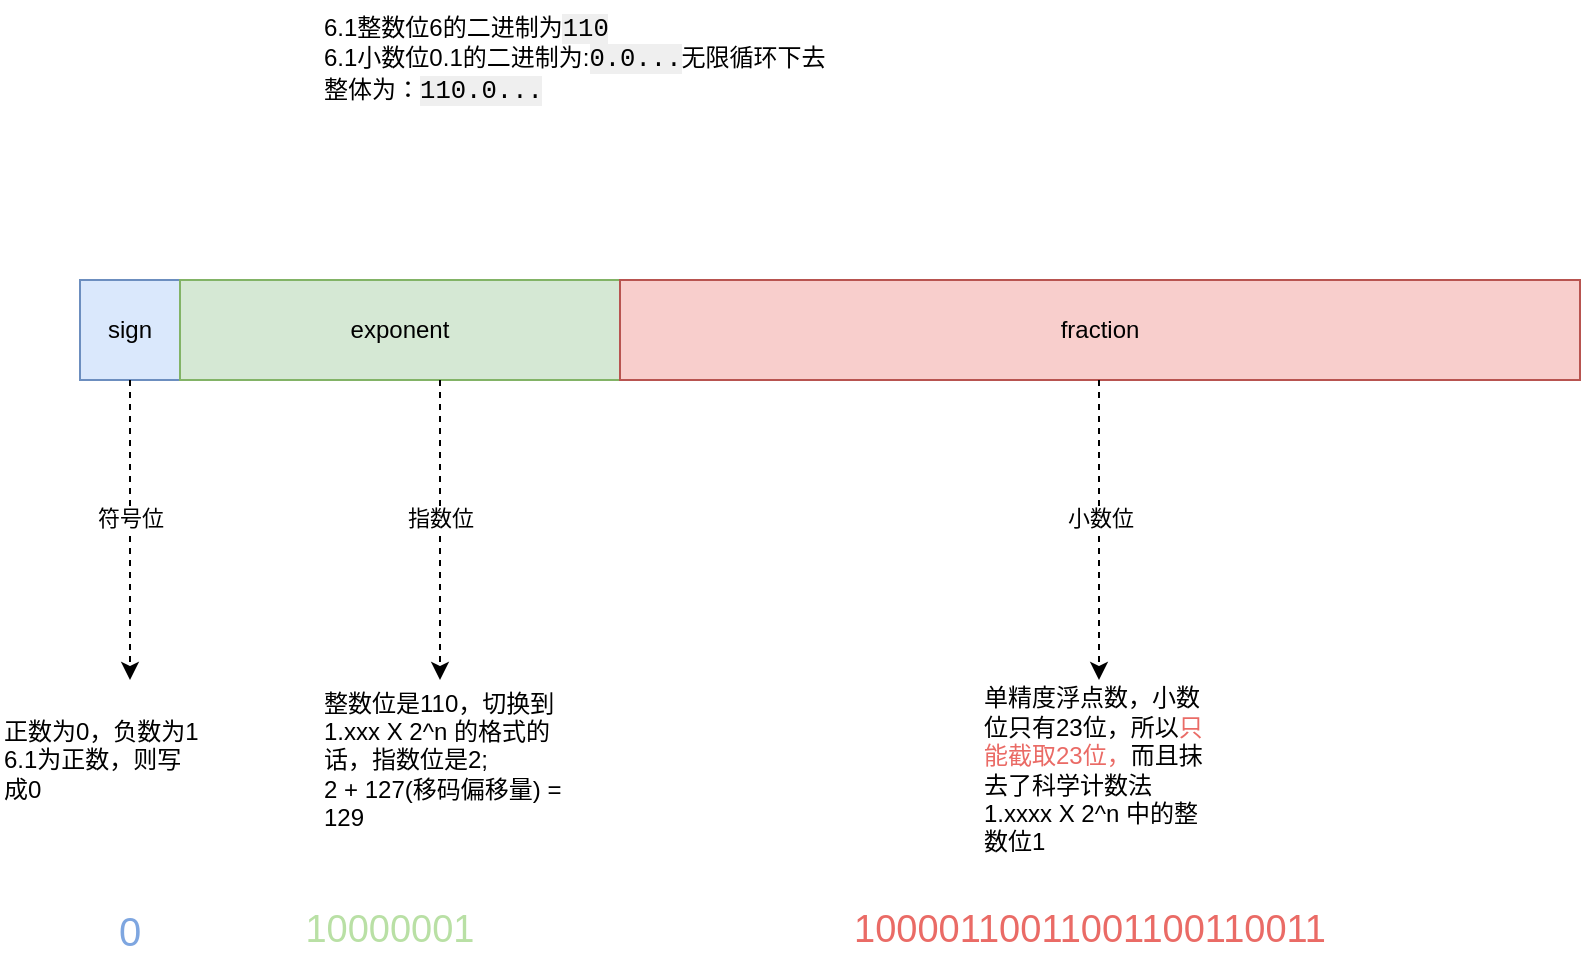 <mxfile version="14.6.13" type="device"><diagram id="DRlcFJpnclOfxjoGabMA" name="第 1 页"><mxGraphModel dx="946" dy="634" grid="1" gridSize="10" guides="1" tooltips="1" connect="1" arrows="1" fold="1" page="1" pageScale="1" pageWidth="827" pageHeight="1169" math="0" shadow="0"><root><mxCell id="0"/><mxCell id="1" parent="0"/><mxCell id="4TPoOQFq7DryKEc_qcQ2-48" value="sign" style="rounded=0;whiteSpace=wrap;html=1;fillColor=#dae8fc;strokeColor=#6c8ebf;" vertex="1" parent="1"><mxGeometry x="50" y="250" width="50" height="50" as="geometry"/></mxCell><mxCell id="4TPoOQFq7DryKEc_qcQ2-49" value="exponent" style="rounded=0;whiteSpace=wrap;html=1;fillColor=#d5e8d4;strokeColor=#82b366;" vertex="1" parent="1"><mxGeometry x="100" y="250" width="220" height="50" as="geometry"/></mxCell><mxCell id="4TPoOQFq7DryKEc_qcQ2-50" value="fraction" style="rounded=0;whiteSpace=wrap;html=1;fillColor=#f8cecc;strokeColor=#b85450;" vertex="1" parent="1"><mxGeometry x="320" y="250" width="480" height="50" as="geometry"/></mxCell><mxCell id="4TPoOQFq7DryKEc_qcQ2-51" value="" style="endArrow=classic;html=1;exitX=0.5;exitY=1;exitDx=0;exitDy=0;dashed=1;" edge="1" parent="1" source="4TPoOQFq7DryKEc_qcQ2-48"><mxGeometry width="50" height="50" relative="1" as="geometry"><mxPoint x="50" y="420" as="sourcePoint"/><mxPoint x="75" y="450" as="targetPoint"/></mxGeometry></mxCell><mxCell id="4TPoOQFq7DryKEc_qcQ2-52" value="符号位" style="edgeLabel;html=1;align=center;verticalAlign=middle;resizable=0;points=[];" vertex="1" connectable="0" parent="4TPoOQFq7DryKEc_qcQ2-51"><mxGeometry x="-0.08" relative="1" as="geometry"><mxPoint as="offset"/></mxGeometry></mxCell><mxCell id="4TPoOQFq7DryKEc_qcQ2-53" value="正数为0，负数为1&lt;br&gt;6.1为正数，则写成0" style="text;html=1;strokeColor=none;fillColor=none;align=left;verticalAlign=middle;whiteSpace=wrap;rounded=0;" vertex="1" parent="1"><mxGeometry x="10" y="480" width="100" height="20" as="geometry"/></mxCell><mxCell id="4TPoOQFq7DryKEc_qcQ2-54" value="&lt;font color=&quot;#7ea6e0&quot; style=&quot;font-size: 20px&quot;&gt;0&lt;/font&gt;" style="text;html=1;strokeColor=none;fillColor=none;align=center;verticalAlign=middle;whiteSpace=wrap;rounded=0;" vertex="1" parent="1"><mxGeometry x="55" y="565" width="40" height="20" as="geometry"/></mxCell><mxCell id="4TPoOQFq7DryKEc_qcQ2-55" value="" style="endArrow=classic;html=1;exitX=0.5;exitY=1;exitDx=0;exitDy=0;dashed=1;" edge="1" parent="1"><mxGeometry width="50" height="50" relative="1" as="geometry"><mxPoint x="230" y="300" as="sourcePoint"/><mxPoint x="230" y="450" as="targetPoint"/></mxGeometry></mxCell><mxCell id="4TPoOQFq7DryKEc_qcQ2-56" value="指数位" style="edgeLabel;html=1;align=center;verticalAlign=middle;resizable=0;points=[];" vertex="1" connectable="0" parent="4TPoOQFq7DryKEc_qcQ2-55"><mxGeometry x="-0.08" relative="1" as="geometry"><mxPoint as="offset"/></mxGeometry></mxCell><mxCell id="4TPoOQFq7DryKEc_qcQ2-58" value="&lt;font face=&quot;helvetica&quot;&gt;6.1整数位6的二进制为&lt;/font&gt;&lt;span style=&quot;font-family: &amp;#34;roboto mono&amp;#34; , &amp;#34;monaco&amp;#34; , &amp;#34;courier&amp;#34; , monospace ; font-size: 12.8px ; background-color: rgb(239 , 239 , 239)&quot;&gt;110&lt;/span&gt;&lt;font face=&quot;helvetica&quot;&gt;&lt;br&gt;6.1小数位0.1的二进制为:&lt;/font&gt;&lt;span style=&quot;font-family: &amp;#34;roboto mono&amp;#34; , &amp;#34;monaco&amp;#34; , &amp;#34;courier&amp;#34; , monospace ; font-size: 12.8px ; background-color: rgb(239 , 239 , 239)&quot;&gt;0.0...&lt;/span&gt;&lt;font face=&quot;helvetica&quot;&gt;无限循环下去&lt;br&gt;整体为：&lt;/font&gt;&lt;span style=&quot;font-family: &amp;#34;roboto mono&amp;#34; , &amp;#34;monaco&amp;#34; , &amp;#34;courier&amp;#34; , monospace ; font-size: 12.8px ; background-color: rgb(239 , 239 , 239)&quot;&gt;110.0...&lt;/span&gt;&lt;font face=&quot;helvetica&quot;&gt;&lt;br&gt;&lt;/font&gt;" style="text;whiteSpace=wrap;html=1;" vertex="1" parent="1"><mxGeometry x="170" y="110" width="460" height="70" as="geometry"/></mxCell><mxCell id="4TPoOQFq7DryKEc_qcQ2-59" value="整数位是110，切换到1.xxx X 2^n 的格式的话，指数位是2;&lt;br&gt;2 + 127(移码偏移量) = 129" style="text;html=1;strokeColor=none;fillColor=none;align=left;verticalAlign=middle;whiteSpace=wrap;rounded=0;" vertex="1" parent="1"><mxGeometry x="170" y="435" width="130" height="110" as="geometry"/></mxCell><mxCell id="4TPoOQFq7DryKEc_qcQ2-60" value="&lt;span style=&quot;font-family: &amp;#34;verdana&amp;#34; , &amp;#34;arial&amp;#34; , &amp;#34;helvetica&amp;#34; , sans-serif ; text-align: left ; background-color: rgb(255 , 255 , 255)&quot;&gt;&lt;font style=&quot;font-size: 19px&quot; color=&quot;#b9e0a5&quot;&gt;10000001&lt;/font&gt;&lt;/span&gt;" style="text;html=1;strokeColor=none;fillColor=none;align=center;verticalAlign=middle;whiteSpace=wrap;rounded=0;" vertex="1" parent="1"><mxGeometry x="95" y="565" width="220" height="20" as="geometry"/></mxCell><mxCell id="4TPoOQFq7DryKEc_qcQ2-61" value="" style="endArrow=classic;html=1;exitX=0.5;exitY=1;exitDx=0;exitDy=0;dashed=1;" edge="1" parent="1"><mxGeometry width="50" height="50" relative="1" as="geometry"><mxPoint x="559.5" y="300" as="sourcePoint"/><mxPoint x="559.5" y="450" as="targetPoint"/></mxGeometry></mxCell><mxCell id="4TPoOQFq7DryKEc_qcQ2-62" value="小数位" style="edgeLabel;html=1;align=center;verticalAlign=middle;resizable=0;points=[];" vertex="1" connectable="0" parent="4TPoOQFq7DryKEc_qcQ2-61"><mxGeometry x="-0.08" relative="1" as="geometry"><mxPoint as="offset"/></mxGeometry></mxCell><mxCell id="4TPoOQFq7DryKEc_qcQ2-63" value="单精度浮点数，小数位只有23位，所以&lt;font color=&quot;#ea6b66&quot;&gt;只能截取23位，&lt;/font&gt;而且抹去了科学计数法 1.xxxx X 2^n 中的整数位1" style="text;html=1;strokeColor=none;fillColor=none;align=left;verticalAlign=middle;whiteSpace=wrap;rounded=0;" vertex="1" parent="1"><mxGeometry x="500" y="470" width="120" height="50" as="geometry"/></mxCell><mxCell id="4TPoOQFq7DryKEc_qcQ2-64" value="&lt;div style=&quot;text-align: left&quot;&gt;&lt;span style=&quot;font-size: 19px&quot;&gt;&lt;font color=&quot;#ea6b66&quot; face=&quot;verdana, arial, helvetica, sans-serif&quot;&gt;10000110011001100110011&lt;/font&gt;&lt;/span&gt;&lt;/div&gt;" style="text;html=1;strokeColor=none;fillColor=none;align=center;verticalAlign=middle;whiteSpace=wrap;rounded=0;" vertex="1" parent="1"><mxGeometry x="320" y="565" width="470" height="20" as="geometry"/></mxCell></root></mxGraphModel></diagram></mxfile>